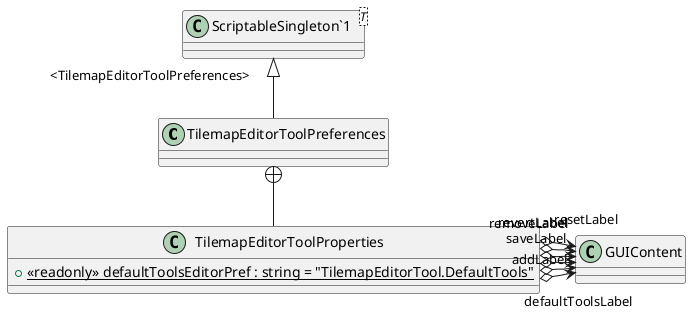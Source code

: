 @startuml
class TilemapEditorToolPreferences {
}
class "ScriptableSingleton`1"<T> {
}
class TilemapEditorToolProperties {
    + {static} <<readonly>> defaultToolsEditorPref : string = "TilemapEditorTool.DefaultTools"
}
"ScriptableSingleton`1" "<TilemapEditorToolPreferences>" <|-- TilemapEditorToolPreferences
TilemapEditorToolPreferences +-- TilemapEditorToolProperties
TilemapEditorToolProperties o-> "defaultToolsLabel" GUIContent
TilemapEditorToolProperties o-> "addLabel" GUIContent
TilemapEditorToolProperties o-> "removeLabel" GUIContent
TilemapEditorToolProperties o-> "saveLabel" GUIContent
TilemapEditorToolProperties o-> "revertLabel" GUIContent
TilemapEditorToolProperties o-> "resetLabel" GUIContent
@enduml
